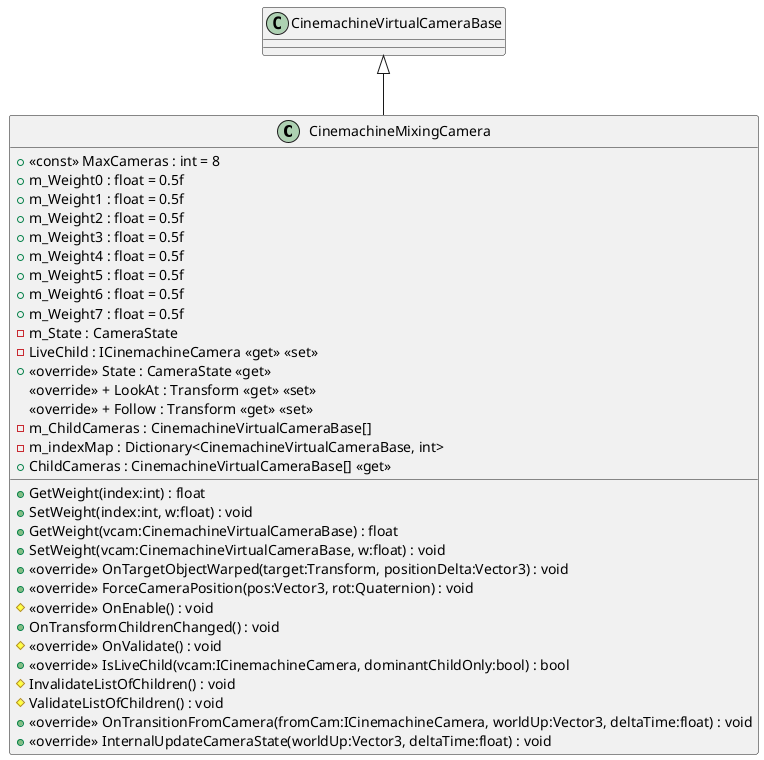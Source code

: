 @startuml
class CinemachineMixingCamera {
    + <<const>> MaxCameras : int = 8
    + m_Weight0 : float = 0.5f
    + m_Weight1 : float = 0.5f
    + m_Weight2 : float = 0.5f
    + m_Weight3 : float = 0.5f
    + m_Weight4 : float = 0.5f
    + m_Weight5 : float = 0.5f
    + m_Weight6 : float = 0.5f
    + m_Weight7 : float = 0.5f
    + GetWeight(index:int) : float
    + SetWeight(index:int, w:float) : void
    + GetWeight(vcam:CinemachineVirtualCameraBase) : float
    + SetWeight(vcam:CinemachineVirtualCameraBase, w:float) : void
    - m_State : CameraState
    - LiveChild : ICinemachineCamera <<get>> <<set>>
    + <<override>> State : CameraState <<get>>
    <<override>> + LookAt : Transform <<get>> <<set>>
    <<override>> + Follow : Transform <<get>> <<set>>
    + <<override>> OnTargetObjectWarped(target:Transform, positionDelta:Vector3) : void
    + <<override>> ForceCameraPosition(pos:Vector3, rot:Quaternion) : void
    # <<override>> OnEnable() : void
    + OnTransformChildrenChanged() : void
    # <<override>> OnValidate() : void
    + <<override>> IsLiveChild(vcam:ICinemachineCamera, dominantChildOnly:bool) : bool
    - m_ChildCameras : CinemachineVirtualCameraBase[]
    - m_indexMap : Dictionary<CinemachineVirtualCameraBase, int>
    + ChildCameras : CinemachineVirtualCameraBase[] <<get>>
    # InvalidateListOfChildren() : void
    # ValidateListOfChildren() : void
    + <<override>> OnTransitionFromCamera(fromCam:ICinemachineCamera, worldUp:Vector3, deltaTime:float) : void
    + <<override>> InternalUpdateCameraState(worldUp:Vector3, deltaTime:float) : void
}
CinemachineVirtualCameraBase <|-- CinemachineMixingCamera
@enduml
